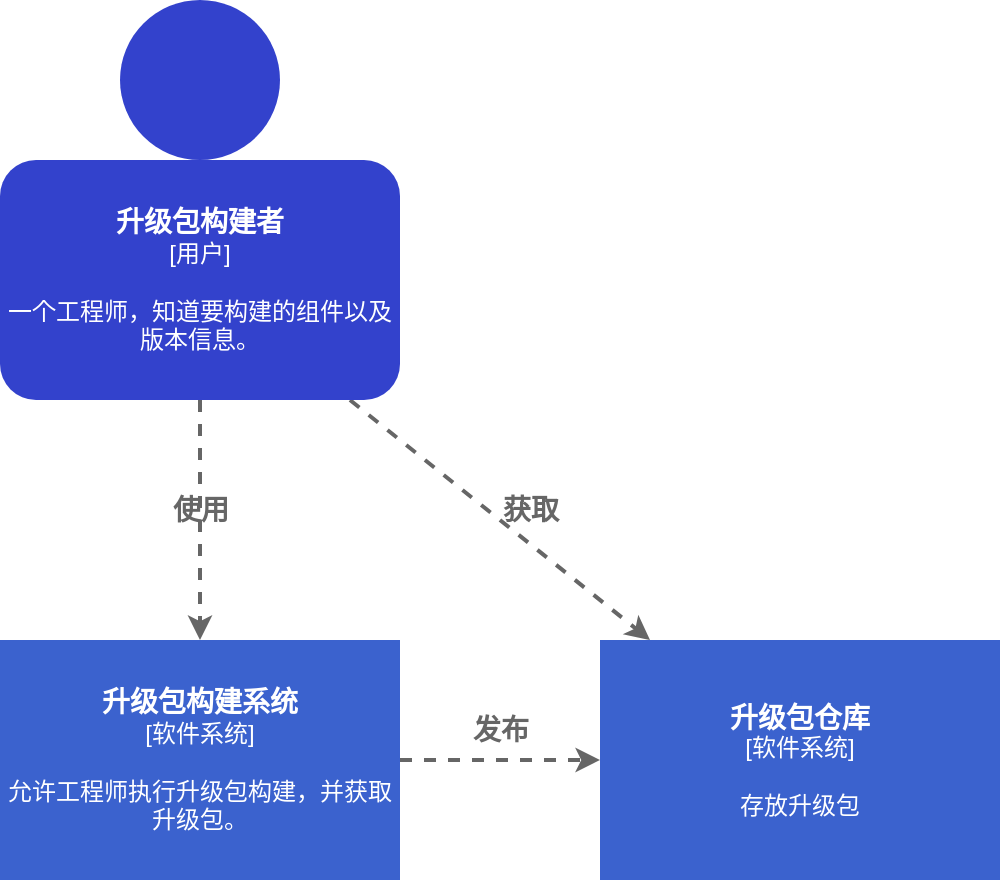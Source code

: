 <mxfile version="20.2.8" type="device" pages="2"><diagram id="CSLNFV8tDoyvIq3ijTBa" name="架构图_C4_系统上下文"><mxGraphModel dx="1018" dy="931" grid="1" gridSize="10" guides="1" tooltips="1" connect="1" arrows="1" fold="1" page="1" pageScale="1" pageWidth="827" pageHeight="1169" math="0" shadow="0"><root><mxCell id="0"/><mxCell id="1" parent="0"/><mxCell id="BA6GAeqxqiKw-H10TufH-3" value="" style="ellipse;whiteSpace=wrap;html=1;aspect=fixed;fillColor=#3342CC;strokeColor=none;" parent="1" vertex="1"><mxGeometry x="160" y="160" width="80" height="80" as="geometry"/></mxCell><mxCell id="BA6GAeqxqiKw-H10TufH-8" style="edgeStyle=orthogonalEdgeStyle;rounded=1;orthogonalLoop=1;jettySize=auto;html=1;fontSize=14;dashed=1;strokeColor=#666666;strokeWidth=2;" parent="1" source="BA6GAeqxqiKw-H10TufH-4" target="BA6GAeqxqiKw-H10TufH-6" edge="1"><mxGeometry relative="1" as="geometry"/></mxCell><mxCell id="BA6GAeqxqiKw-H10TufH-14" style="edgeStyle=none;rounded=1;orthogonalLoop=1;jettySize=auto;html=1;dashed=1;fontSize=14;strokeColor=#666666;strokeWidth=2;" parent="1" source="BA6GAeqxqiKw-H10TufH-4" target="BA6GAeqxqiKw-H10TufH-7" edge="1"><mxGeometry relative="1" as="geometry"/></mxCell><mxCell id="BA6GAeqxqiKw-H10TufH-4" value="&lt;font style=&quot;&quot;&gt;&lt;b style=&quot;font-size: 14px;&quot;&gt;升级包构建者&lt;/b&gt;&lt;br&gt;&lt;font style=&quot;font-size: 12px;&quot;&gt;[用户]&lt;br&gt;&lt;br&gt;&lt;/font&gt;一个工程师，知道要构建的组件以及版本信息。&lt;br&gt;&lt;/font&gt;" style="rounded=1;whiteSpace=wrap;html=1;fontColor=#FFFFFF;fillColor=#3342CC;strokeColor=none;" parent="1" vertex="1"><mxGeometry x="100" y="240" width="200" height="120" as="geometry"/></mxCell><mxCell id="BA6GAeqxqiKw-H10TufH-10" style="edgeStyle=orthogonalEdgeStyle;rounded=1;orthogonalLoop=1;jettySize=auto;html=1;dashed=1;fontSize=14;strokeColor=#666666;strokeWidth=2;" parent="1" source="BA6GAeqxqiKw-H10TufH-6" target="BA6GAeqxqiKw-H10TufH-7" edge="1"><mxGeometry relative="1" as="geometry"/></mxCell><mxCell id="BA6GAeqxqiKw-H10TufH-6" value="&lt;b style=&quot;font-size: 14px;&quot;&gt;升级包构建系统&lt;br&gt;&lt;/b&gt;[软件系统]&lt;br&gt;&lt;br&gt;允许工程师执行升级包构建，并获取升级包。" style="rounded=0;whiteSpace=wrap;html=1;fontSize=12;fillColor=#3B62CE;strokeColor=none;labelBackgroundColor=none;fontColor=#FFFFFF;" parent="1" vertex="1"><mxGeometry x="100" y="480" width="200" height="120" as="geometry"/></mxCell><mxCell id="BA6GAeqxqiKw-H10TufH-7" value="&lt;span style=&quot;font-size: 14px;&quot;&gt;&lt;b&gt;升级包仓库&lt;br&gt;&lt;/b&gt;&lt;/span&gt;[软件系统]&lt;br&gt;&lt;br&gt;存放升级包" style="rounded=0;whiteSpace=wrap;html=1;fontSize=12;fontColor=#FFFFFF;strokeColor=none;fillColor=#3B62CE;" parent="1" vertex="1"><mxGeometry x="400" y="480" width="200" height="120" as="geometry"/></mxCell><mxCell id="BA6GAeqxqiKw-H10TufH-9" value="使用" style="text;html=1;align=center;verticalAlign=middle;resizable=0;points=[];autosize=1;strokeColor=none;fillColor=none;fontSize=14;fontColor=#666666;fontStyle=1" parent="1" vertex="1"><mxGeometry x="175" y="400" width="50" height="30" as="geometry"/></mxCell><mxCell id="BA6GAeqxqiKw-H10TufH-11" value="发布" style="text;html=1;align=center;verticalAlign=middle;resizable=0;points=[];autosize=1;strokeColor=none;fillColor=none;fontSize=14;fontStyle=1;fontColor=#666666;" parent="1" vertex="1"><mxGeometry x="325" y="510" width="50" height="30" as="geometry"/></mxCell><mxCell id="BA6GAeqxqiKw-H10TufH-15" value="获取" style="text;html=1;align=center;verticalAlign=middle;resizable=0;points=[];autosize=1;strokeColor=none;fillColor=none;fontSize=14;fontStyle=1;fontColor=#666666;" parent="1" vertex="1"><mxGeometry x="340" y="400" width="50" height="30" as="geometry"/></mxCell></root></mxGraphModel></diagram><diagram name="架构图_C4_容器" id="gC1ctaxwAKHXJW428AfW"><mxGraphModel dx="2355" dy="1396" grid="1" gridSize="10" guides="1" tooltips="1" connect="1" arrows="1" fold="1" page="1" pageScale="1" pageWidth="827" pageHeight="1169" math="0" shadow="0"><root><mxCell id="_azC52oWk9Rly98nwxzf-0"/><mxCell id="_azC52oWk9Rly98nwxzf-1" parent="_azC52oWk9Rly98nwxzf-0"/><mxCell id="_azC52oWk9Rly98nwxzf-3" style="rounded=1;orthogonalLoop=1;jettySize=auto;html=1;fontSize=14;dashed=1;strokeColor=#666666;strokeWidth=2;" edge="1" parent="_azC52oWk9Rly98nwxzf-1" source="_azC52oWk9Rly98nwxzf-5" target="xnC1Ub9_MX84M0q05CEh-7"><mxGeometry relative="1" as="geometry"/></mxCell><mxCell id="_azC52oWk9Rly98nwxzf-4" style="edgeStyle=none;rounded=1;orthogonalLoop=1;jettySize=auto;html=1;dashed=1;fontSize=14;strokeColor=#666666;strokeWidth=2;" edge="1" parent="_azC52oWk9Rly98nwxzf-1" source="_azC52oWk9Rly98nwxzf-5" target="exv6E6kF2WRBYLWSMTfx-0"><mxGeometry relative="1" as="geometry"/></mxCell><mxCell id="_azC52oWk9Rly98nwxzf-7" value="&lt;font color=&quot;#666666&quot;&gt;&lt;b style=&quot;font-size: 14px;&quot;&gt;升级包构建系统&lt;br&gt;&lt;/b&gt;[软件系统]&lt;/font&gt;" style="rounded=0;whiteSpace=wrap;html=1;fontSize=12;fillColor=none;strokeColor=#666666;labelBackgroundColor=none;fontColor=#FFFFFF;verticalAlign=bottom;align=left;strokeWidth=2;dashed=1;" vertex="1" parent="_azC52oWk9Rly98nwxzf-1"><mxGeometry x="-360" y="480" width="640" height="440" as="geometry"/></mxCell><mxCell id="_azC52oWk9Rly98nwxzf-8" value="&lt;font color=&quot;#666666&quot;&gt;&lt;span style=&quot;font-size: 14px;&quot;&gt;&lt;b&gt;升级包仓库&lt;br&gt;&lt;/b&gt;&lt;/span&gt;[软件系统]&lt;/font&gt;" style="rounded=0;whiteSpace=wrap;html=1;fontSize=12;fontColor=#FFFFFF;strokeColor=#666666;fillColor=none;dashed=1;strokeWidth=2;align=left;verticalAlign=bottom;" vertex="1" parent="_azC52oWk9Rly98nwxzf-1"><mxGeometry x="400" y="480" width="560" height="440" as="geometry"/></mxCell><mxCell id="_azC52oWk9Rly98nwxzf-9" value="使用" style="text;html=1;align=center;verticalAlign=middle;resizable=0;points=[];autosize=1;strokeColor=none;fillColor=none;fontSize=14;fontColor=#666666;fontStyle=1" vertex="1" parent="_azC52oWk9Rly98nwxzf-1"><mxGeometry x="220" y="370" width="50" height="30" as="geometry"/></mxCell><mxCell id="_azC52oWk9Rly98nwxzf-11" value="获取&lt;br&gt;&lt;span style=&quot;font-weight: normal;&quot;&gt;[HTTP]&lt;/span&gt;" style="text;html=1;align=center;verticalAlign=middle;resizable=0;points=[];autosize=1;strokeColor=none;fillColor=none;fontSize=14;fontStyle=1;fontColor=#666666;" vertex="1" parent="_azC52oWk9Rly98nwxzf-1"><mxGeometry x="445" y="360" width="70" height="50" as="geometry"/></mxCell><mxCell id="Zho9vbLyZFOGb7ExN-mO-1" value="" style="group" vertex="1" connectable="0" parent="_azC52oWk9Rly98nwxzf-1"><mxGeometry x="240" y="80" width="200" height="200" as="geometry"/></mxCell><mxCell id="_azC52oWk9Rly98nwxzf-2" value="" style="ellipse;whiteSpace=wrap;html=1;aspect=fixed;fillColor=#3342CC;strokeColor=none;" vertex="1" parent="Zho9vbLyZFOGb7ExN-mO-1"><mxGeometry x="60" width="80" height="80" as="geometry"/></mxCell><mxCell id="_azC52oWk9Rly98nwxzf-5" value="&lt;font style=&quot;&quot;&gt;&lt;b style=&quot;font-size: 14px;&quot;&gt;升级包构建者&lt;/b&gt;&lt;br&gt;&lt;font style=&quot;font-size: 12px;&quot;&gt;[用户]&lt;br&gt;&lt;br&gt;&lt;/font&gt;一个工程师，知道要构建的组件以及版本信息。&lt;br&gt;&lt;/font&gt;" style="rounded=1;whiteSpace=wrap;html=1;fontColor=#FFFFFF;fillColor=#3342CC;strokeColor=none;" vertex="1" parent="Zho9vbLyZFOGb7ExN-mO-1"><mxGeometry y="80" width="200" height="120" as="geometry"/></mxCell><mxCell id="xnC1Ub9_MX84M0q05CEh-2" style="edgeStyle=none;rounded=1;orthogonalLoop=1;jettySize=auto;html=1;fontSize=14;fontColor=#FFFFFF;strokeColor=#666666;strokeWidth=2;dashed=1;" edge="1" parent="_azC52oWk9Rly98nwxzf-1" source="exv6E6kF2WRBYLWSMTfx-0" target="xnC1Ub9_MX84M0q05CEh-0"><mxGeometry relative="1" as="geometry"/></mxCell><mxCell id="exv6E6kF2WRBYLWSMTfx-0" value="&lt;span style=&quot;font-size: 14px;&quot;&gt;&lt;b&gt;文件服务器&lt;br&gt;&lt;/b&gt;&lt;/span&gt;[容器: nginx]&lt;br&gt;&lt;br&gt;允许用户下载文件" style="rounded=0;whiteSpace=wrap;html=1;fontSize=12;fontColor=#FFFFFF;strokeColor=none;fillColor=#3B62CE;" vertex="1" parent="_azC52oWk9Rly98nwxzf-1"><mxGeometry x="440" y="520" width="200" height="120" as="geometry"/></mxCell><mxCell id="xnC1Ub9_MX84M0q05CEh-0" value="&lt;font color=&quot;#ffffff&quot;&gt;&lt;b&gt;&lt;font style=&quot;font-size: 14px;&quot;&gt;升级包文件仓库&lt;/font&gt;&lt;br&gt;&lt;/b&gt;[容器: file system]&lt;br&gt;&lt;br&gt;存放文件，并可以被相同机器的其他程序操作&lt;br&gt;&lt;/font&gt;" style="strokeWidth=2;html=1;shape=mxgraph.flowchart.database;whiteSpace=wrap;strokeColor=none;fontColor=#666666;fillColor=#3B62CE;" vertex="1" parent="_azC52oWk9Rly98nwxzf-1"><mxGeometry x="760" y="640" width="160" height="120" as="geometry"/></mxCell><mxCell id="xnC1Ub9_MX84M0q05CEh-3" style="edgeStyle=none;rounded=1;orthogonalLoop=1;jettySize=auto;html=1;dashed=1;strokeColor=#666666;strokeWidth=2;fontSize=14;fontColor=#FFFFFF;" edge="1" parent="_azC52oWk9Rly98nwxzf-1" source="xnC1Ub9_MX84M0q05CEh-1" target="xnC1Ub9_MX84M0q05CEh-0"><mxGeometry relative="1" as="geometry"/></mxCell><mxCell id="xnC1Ub9_MX84M0q05CEh-1" value="&lt;span style=&quot;font-size: 14px;&quot;&gt;&lt;b&gt;文件传输&lt;br&gt;&lt;/b&gt;&lt;/span&gt;[容器: ssh server]&lt;br&gt;&lt;br&gt;提供操作文件仓库的接口" style="rounded=0;whiteSpace=wrap;html=1;fontSize=12;fontColor=#FFFFFF;strokeColor=none;fillColor=#3B62CE;" vertex="1" parent="_azC52oWk9Rly98nwxzf-1"><mxGeometry x="440" y="720" width="200" height="120" as="geometry"/></mxCell><mxCell id="xnC1Ub9_MX84M0q05CEh-4" value="&lt;font color=&quot;#666666&quot;&gt;&lt;b&gt;获取文件&lt;/b&gt;&lt;/font&gt;" style="text;html=1;align=center;verticalAlign=middle;resizable=0;points=[];autosize=1;strokeColor=none;fillColor=none;fontSize=14;fontColor=#FFFFFF;" vertex="1" parent="_azC52oWk9Rly98nwxzf-1"><mxGeometry x="660" y="610" width="80" height="30" as="geometry"/></mxCell><mxCell id="xnC1Ub9_MX84M0q05CEh-5" value="&lt;font color=&quot;#666666&quot;&gt;&lt;b&gt;存放文件&lt;/b&gt;&lt;/font&gt;" style="text;html=1;align=center;verticalAlign=middle;resizable=0;points=[];autosize=1;strokeColor=none;fillColor=none;fontSize=14;fontColor=#FFFFFF;" vertex="1" parent="_azC52oWk9Rly98nwxzf-1"><mxGeometry x="660" y="740" width="80" height="30" as="geometry"/></mxCell><mxCell id="xnC1Ub9_MX84M0q05CEh-13" style="edgeStyle=none;rounded=1;orthogonalLoop=1;jettySize=auto;html=1;dashed=1;strokeColor=#666666;strokeWidth=2;fontSize=14;fontColor=#666666;" edge="1" parent="_azC52oWk9Rly98nwxzf-1" source="xnC1Ub9_MX84M0q05CEh-6" target="xnC1Ub9_MX84M0q05CEh-12"><mxGeometry relative="1" as="geometry"/></mxCell><mxCell id="xnC1Ub9_MX84M0q05CEh-23" style="edgeStyle=none;rounded=1;orthogonalLoop=1;jettySize=auto;html=1;dashed=1;strokeColor=#666666;strokeWidth=2;fontSize=14;fontColor=#666666;" edge="1" parent="_azC52oWk9Rly98nwxzf-1" source="xnC1Ub9_MX84M0q05CEh-6" target="xnC1Ub9_MX84M0q05CEh-22"><mxGeometry relative="1" as="geometry"/></mxCell><mxCell id="xnC1Ub9_MX84M0q05CEh-6" value="&lt;span style=&quot;font-size: 14px;&quot;&gt;&lt;b&gt;组件安装包构建应用&lt;br&gt;&lt;/b&gt;&lt;/span&gt;[容器: golang, rpmbuild, docker]&lt;br&gt;&lt;br&gt;提供构建rpm的能力接口" style="rounded=0;whiteSpace=wrap;html=1;fontSize=12;fontColor=#FFFFFF;strokeColor=none;fillColor=#3B62CE;" vertex="1" parent="_azC52oWk9Rly98nwxzf-1"><mxGeometry x="-320" y="520" width="200" height="120" as="geometry"/></mxCell><mxCell id="xnC1Ub9_MX84M0q05CEh-9" style="edgeStyle=none;rounded=1;orthogonalLoop=1;jettySize=auto;html=1;dashed=1;strokeColor=#666666;strokeWidth=2;fontSize=14;fontColor=#666666;" edge="1" parent="_azC52oWk9Rly98nwxzf-1" source="xnC1Ub9_MX84M0q05CEh-7" target="xnC1Ub9_MX84M0q05CEh-6"><mxGeometry relative="1" as="geometry"/></mxCell><mxCell id="xnC1Ub9_MX84M0q05CEh-17" style="edgeStyle=none;rounded=1;orthogonalLoop=1;jettySize=auto;html=1;dashed=1;strokeColor=#666666;strokeWidth=2;fontSize=14;fontColor=#666666;" edge="1" parent="_azC52oWk9Rly98nwxzf-1" source="xnC1Ub9_MX84M0q05CEh-7" target="xnC1Ub9_MX84M0q05CEh-12"><mxGeometry relative="1" as="geometry"/></mxCell><mxCell id="xnC1Ub9_MX84M0q05CEh-20" style="edgeStyle=none;rounded=1;orthogonalLoop=1;jettySize=auto;html=1;dashed=1;strokeColor=#666666;strokeWidth=2;fontSize=14;fontColor=#666666;" edge="1" parent="_azC52oWk9Rly98nwxzf-1" source="xnC1Ub9_MX84M0q05CEh-7" target="xnC1Ub9_MX84M0q05CEh-1"><mxGeometry relative="1" as="geometry"/></mxCell><mxCell id="xnC1Ub9_MX84M0q05CEh-27" style="edgeStyle=none;rounded=1;orthogonalLoop=1;jettySize=auto;html=1;dashed=1;strokeColor=#666666;strokeWidth=2;fontSize=14;fontColor=#666666;" edge="1" parent="_azC52oWk9Rly98nwxzf-1" source="xnC1Ub9_MX84M0q05CEh-7" target="xnC1Ub9_MX84M0q05CEh-22"><mxGeometry relative="1" as="geometry"/></mxCell><mxCell id="xnC1Ub9_MX84M0q05CEh-7" value="&lt;span style=&quot;font-size: 14px;&quot;&gt;&lt;b&gt;升级包构建Web应用&lt;br&gt;&lt;/b&gt;&lt;/span&gt;[容器: jenkins, docker]&lt;br&gt;&lt;br&gt;在用户的浏览器上，&lt;br&gt;提供构建升级包的入口。&lt;br&gt;具备执行构建升级包的能力。" style="rounded=0;whiteSpace=wrap;html=1;fontSize=12;fontColor=#FFFFFF;strokeColor=none;fillColor=#3B62CE;" vertex="1" parent="_azC52oWk9Rly98nwxzf-1"><mxGeometry x="40" y="520" width="200" height="120" as="geometry"/></mxCell><mxCell id="xnC1Ub9_MX84M0q05CEh-10" value="&lt;b&gt;派发任务和&lt;br&gt;查询任务状态&lt;/b&gt;&lt;br&gt;[JSON/HTTP]" style="text;html=1;align=center;verticalAlign=middle;resizable=0;points=[];autosize=1;strokeColor=none;fillColor=none;fontSize=14;fontColor=#666666;" vertex="1" parent="_azC52oWk9Rly98nwxzf-1"><mxGeometry x="-90" y="520" width="110" height="60" as="geometry"/></mxCell><mxCell id="xnC1Ub9_MX84M0q05CEh-11" value="&lt;font color=&quot;#ffffff&quot;&gt;&lt;b&gt;&lt;font style=&quot;font-size: 14px;&quot;&gt;组件安装包仓库&lt;/font&gt;&lt;br&gt;&lt;/b&gt;[容器: file system]&lt;br&gt;&lt;br&gt;存放文件，并可以被相同机器的其他程序操作&lt;br&gt;&lt;/font&gt;" style="strokeWidth=2;html=1;shape=mxgraph.flowchart.database;whiteSpace=wrap;strokeColor=none;fontColor=#666666;fillColor=#3B62CE;" vertex="1" parent="_azC52oWk9Rly98nwxzf-1"><mxGeometry x="-320" y="760" width="160" height="120" as="geometry"/></mxCell><mxCell id="xnC1Ub9_MX84M0q05CEh-15" style="edgeStyle=none;rounded=1;orthogonalLoop=1;jettySize=auto;html=1;dashed=1;strokeColor=#666666;strokeWidth=2;fontSize=14;fontColor=#666666;" edge="1" parent="_azC52oWk9Rly98nwxzf-1" source="xnC1Ub9_MX84M0q05CEh-12" target="xnC1Ub9_MX84M0q05CEh-11"><mxGeometry relative="1" as="geometry"/></mxCell><mxCell id="xnC1Ub9_MX84M0q05CEh-12" value="&lt;span style=&quot;font-size: 14px;&quot;&gt;&lt;b&gt;宿主机代理&lt;br&gt;&lt;/b&gt;&lt;/span&gt;[容器: golang]&lt;br&gt;&lt;br&gt;具有对宿主机环境进行操作的能力" style="rounded=0;whiteSpace=wrap;html=1;fontSize=12;fontColor=#FFFFFF;strokeColor=none;fillColor=#3B62CE;" vertex="1" parent="_azC52oWk9Rly98nwxzf-1"><mxGeometry x="40" y="760" width="200" height="120" as="geometry"/></mxCell><mxCell id="xnC1Ub9_MX84M0q05CEh-14" value="&lt;b&gt;发布安装包&lt;/b&gt;&lt;br&gt;[Binary/HTTP]" style="text;html=1;align=center;verticalAlign=middle;resizable=0;points=[];autosize=1;strokeColor=none;fillColor=none;fontSize=14;fontColor=#666666;" vertex="1" parent="_azC52oWk9Rly98nwxzf-1"><mxGeometry x="-80" y="640" width="110" height="50" as="geometry"/></mxCell><mxCell id="xnC1Ub9_MX84M0q05CEh-16" value="&lt;b&gt;存取安装包&lt;/b&gt;" style="text;html=1;align=center;verticalAlign=middle;resizable=0;points=[];autosize=1;strokeColor=none;fillColor=none;fontSize=14;fontColor=#666666;" vertex="1" parent="_azC52oWk9Rly98nwxzf-1"><mxGeometry x="-110" y="790" width="90" height="30" as="geometry"/></mxCell><mxCell id="xnC1Ub9_MX84M0q05CEh-19" value="&lt;b&gt;获取安装包&lt;/b&gt;&lt;br&gt;[JSON/HTTP]" style="text;html=1;align=center;verticalAlign=middle;resizable=0;points=[];autosize=1;strokeColor=none;fillColor=none;fontSize=14;fontColor=#666666;" vertex="1" parent="_azC52oWk9Rly98nwxzf-1"><mxGeometry x="130" y="675" width="110" height="50" as="geometry"/></mxCell><mxCell id="xnC1Ub9_MX84M0q05CEh-21" value="&lt;b&gt;发布升级包&lt;/b&gt;&lt;br&gt;[SFTP]" style="text;html=1;align=center;verticalAlign=middle;resizable=0;points=[];autosize=1;strokeColor=none;fillColor=none;fontSize=14;fontColor=#666666;" vertex="1" parent="_azC52oWk9Rly98nwxzf-1"><mxGeometry x="295" y="620" width="90" height="50" as="geometry"/></mxCell><mxCell id="xnC1Ub9_MX84M0q05CEh-22" value="&lt;span style=&quot;font-size: 14px;&quot;&gt;&lt;b&gt;代码版本控制系统(SCM)&lt;br&gt;&lt;/b&gt;&lt;/span&gt;[软件系统]&lt;br&gt;&lt;br&gt;作为代码仓库提供对应版本的源代码。" style="rounded=0;whiteSpace=wrap;html=1;fontSize=12;fontColor=#FFFFFF;strokeColor=none;fillColor=#A1A1A1;" vertex="1" parent="_azC52oWk9Rly98nwxzf-1"><mxGeometry x="-140" y="280" width="200" height="120" as="geometry"/></mxCell><mxCell id="xnC1Ub9_MX84M0q05CEh-25" value="读取代码" style="text;html=1;align=center;verticalAlign=middle;resizable=0;points=[];autosize=1;strokeColor=none;fillColor=none;fontSize=14;fontColor=#666666;fontStyle=1" vertex="1" parent="_azC52oWk9Rly98nwxzf-1"><mxGeometry x="-210" y="430" width="80" height="30" as="geometry"/></mxCell><mxCell id="xnC1Ub9_MX84M0q05CEh-26" value="读取构建代码" style="text;html=1;align=center;verticalAlign=middle;resizable=0;points=[];autosize=1;strokeColor=none;fillColor=none;fontSize=14;fontColor=#666666;fontStyle=1" vertex="1" parent="_azC52oWk9Rly98nwxzf-1"><mxGeometry x="45" y="430" width="110" height="30" as="geometry"/></mxCell></root></mxGraphModel></diagram></mxfile>